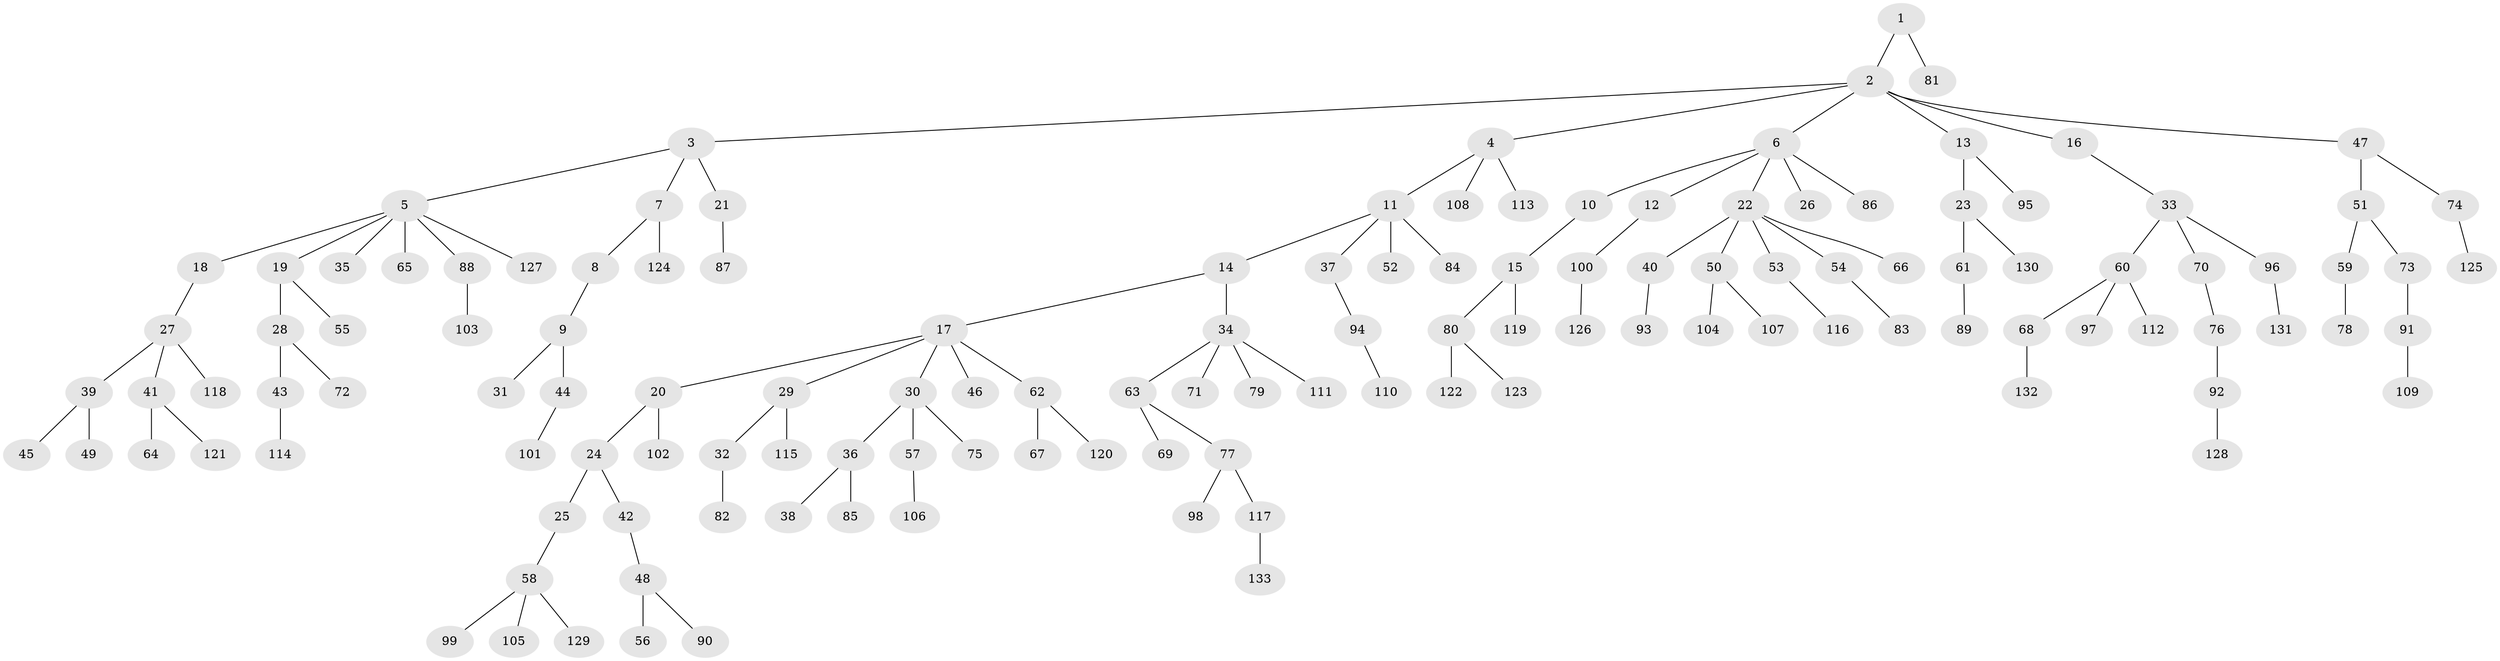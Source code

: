 // coarse degree distribution, {2: 0.2, 3: 0.175, 1: 0.525, 4: 0.05, 5: 0.025, 7: 0.025}
// Generated by graph-tools (version 1.1) at 2025/37/03/04/25 23:37:28]
// undirected, 133 vertices, 132 edges
graph export_dot {
  node [color=gray90,style=filled];
  1;
  2;
  3;
  4;
  5;
  6;
  7;
  8;
  9;
  10;
  11;
  12;
  13;
  14;
  15;
  16;
  17;
  18;
  19;
  20;
  21;
  22;
  23;
  24;
  25;
  26;
  27;
  28;
  29;
  30;
  31;
  32;
  33;
  34;
  35;
  36;
  37;
  38;
  39;
  40;
  41;
  42;
  43;
  44;
  45;
  46;
  47;
  48;
  49;
  50;
  51;
  52;
  53;
  54;
  55;
  56;
  57;
  58;
  59;
  60;
  61;
  62;
  63;
  64;
  65;
  66;
  67;
  68;
  69;
  70;
  71;
  72;
  73;
  74;
  75;
  76;
  77;
  78;
  79;
  80;
  81;
  82;
  83;
  84;
  85;
  86;
  87;
  88;
  89;
  90;
  91;
  92;
  93;
  94;
  95;
  96;
  97;
  98;
  99;
  100;
  101;
  102;
  103;
  104;
  105;
  106;
  107;
  108;
  109;
  110;
  111;
  112;
  113;
  114;
  115;
  116;
  117;
  118;
  119;
  120;
  121;
  122;
  123;
  124;
  125;
  126;
  127;
  128;
  129;
  130;
  131;
  132;
  133;
  1 -- 2;
  1 -- 81;
  2 -- 3;
  2 -- 4;
  2 -- 6;
  2 -- 13;
  2 -- 16;
  2 -- 47;
  3 -- 5;
  3 -- 7;
  3 -- 21;
  4 -- 11;
  4 -- 108;
  4 -- 113;
  5 -- 18;
  5 -- 19;
  5 -- 35;
  5 -- 65;
  5 -- 88;
  5 -- 127;
  6 -- 10;
  6 -- 12;
  6 -- 22;
  6 -- 26;
  6 -- 86;
  7 -- 8;
  7 -- 124;
  8 -- 9;
  9 -- 31;
  9 -- 44;
  10 -- 15;
  11 -- 14;
  11 -- 37;
  11 -- 52;
  11 -- 84;
  12 -- 100;
  13 -- 23;
  13 -- 95;
  14 -- 17;
  14 -- 34;
  15 -- 80;
  15 -- 119;
  16 -- 33;
  17 -- 20;
  17 -- 29;
  17 -- 30;
  17 -- 46;
  17 -- 62;
  18 -- 27;
  19 -- 28;
  19 -- 55;
  20 -- 24;
  20 -- 102;
  21 -- 87;
  22 -- 40;
  22 -- 50;
  22 -- 53;
  22 -- 54;
  22 -- 66;
  23 -- 61;
  23 -- 130;
  24 -- 25;
  24 -- 42;
  25 -- 58;
  27 -- 39;
  27 -- 41;
  27 -- 118;
  28 -- 43;
  28 -- 72;
  29 -- 32;
  29 -- 115;
  30 -- 36;
  30 -- 57;
  30 -- 75;
  32 -- 82;
  33 -- 60;
  33 -- 70;
  33 -- 96;
  34 -- 63;
  34 -- 71;
  34 -- 79;
  34 -- 111;
  36 -- 38;
  36 -- 85;
  37 -- 94;
  39 -- 45;
  39 -- 49;
  40 -- 93;
  41 -- 64;
  41 -- 121;
  42 -- 48;
  43 -- 114;
  44 -- 101;
  47 -- 51;
  47 -- 74;
  48 -- 56;
  48 -- 90;
  50 -- 104;
  50 -- 107;
  51 -- 59;
  51 -- 73;
  53 -- 116;
  54 -- 83;
  57 -- 106;
  58 -- 99;
  58 -- 105;
  58 -- 129;
  59 -- 78;
  60 -- 68;
  60 -- 97;
  60 -- 112;
  61 -- 89;
  62 -- 67;
  62 -- 120;
  63 -- 69;
  63 -- 77;
  68 -- 132;
  70 -- 76;
  73 -- 91;
  74 -- 125;
  76 -- 92;
  77 -- 98;
  77 -- 117;
  80 -- 122;
  80 -- 123;
  88 -- 103;
  91 -- 109;
  92 -- 128;
  94 -- 110;
  96 -- 131;
  100 -- 126;
  117 -- 133;
}
